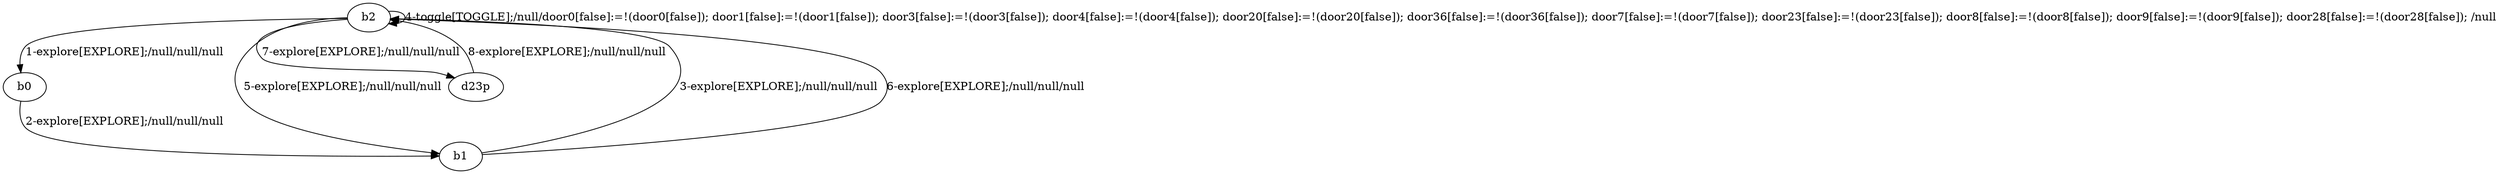 # Total number of goals covered by this test: 2
# b2 --> b0
# b1 --> b2

digraph g {
"b2" -> "b0" [label = "1-explore[EXPLORE];/null/null/null"];
"b0" -> "b1" [label = "2-explore[EXPLORE];/null/null/null"];
"b1" -> "b2" [label = "3-explore[EXPLORE];/null/null/null"];
"b2" -> "b2" [label = "4-toggle[TOGGLE];/null/door0[false]:=!(door0[false]); door1[false]:=!(door1[false]); door3[false]:=!(door3[false]); door4[false]:=!(door4[false]); door20[false]:=!(door20[false]); door36[false]:=!(door36[false]); door7[false]:=!(door7[false]); door23[false]:=!(door23[false]); door8[false]:=!(door8[false]); door9[false]:=!(door9[false]); door28[false]:=!(door28[false]); /null"];
"b2" -> "b1" [label = "5-explore[EXPLORE];/null/null/null"];
"b1" -> "b2" [label = "6-explore[EXPLORE];/null/null/null"];
"b2" -> "d23p" [label = "7-explore[EXPLORE];/null/null/null"];
"d23p" -> "b2" [label = "8-explore[EXPLORE];/null/null/null"];
}